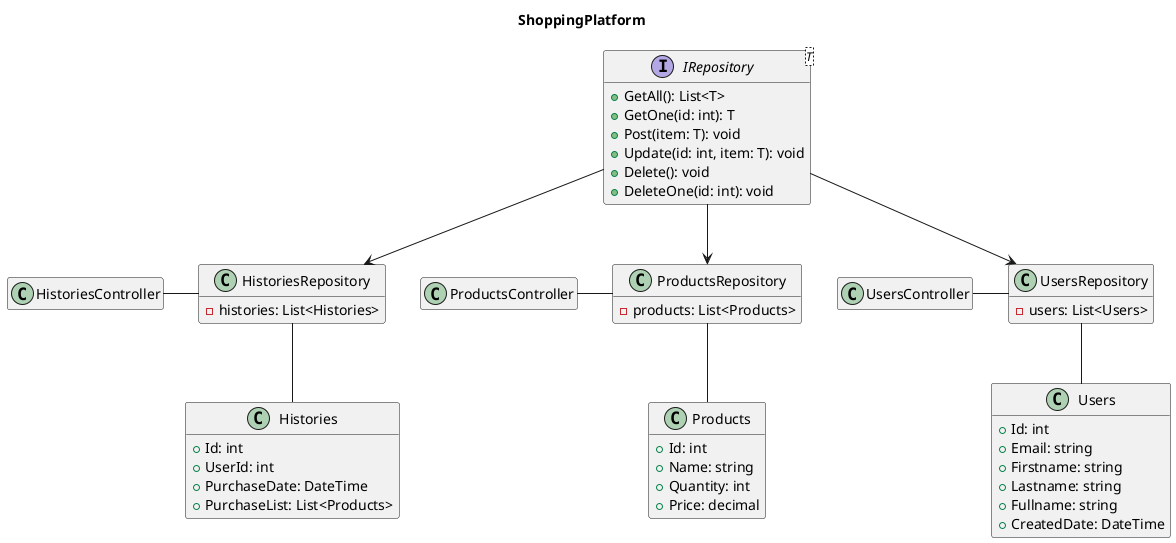 @startuml Shop
title ShoppingPlatform

class Products{
    + Id: int
    + Name: string
    + Quantity: int
    + Price: decimal
}

class Users{
    + Id: int
    + Email: string
    + Firstname: string
    + Lastname: string
    + Fullname: string
    + CreatedDate: DateTime
}

class Histories{
    + Id: int
    + UserId: int
    + PurchaseDate: DateTime
    + PurchaseList: List<Products>
}

interface IRepository<T> {
    + GetAll(): List<T>
    + GetOne(id: int): T
    + Post(item: T): void
    + Update(id: int, item: T): void
    + Delete(): void
    + DeleteOne(id: int): void
}

class ProductsRepository{
    - products: List<Products>
}

class HistoriesRepository{
    - histories: List<Histories>
}

class UsersRepository{
    - users: List<Users>
}

IRepository -down-> ProductsRepository
IRepository -down-> HistoriesRepository
IRepository -down-> UsersRepository

Products -up- ProductsRepository
Histories -up- HistoriesRepository
Users -up- UsersRepository

ProductsController - ProductsRepository
HistoriesController - HistoriesRepository
UsersController - UsersRepository

hide empty fields
hide empty methods

@enduml